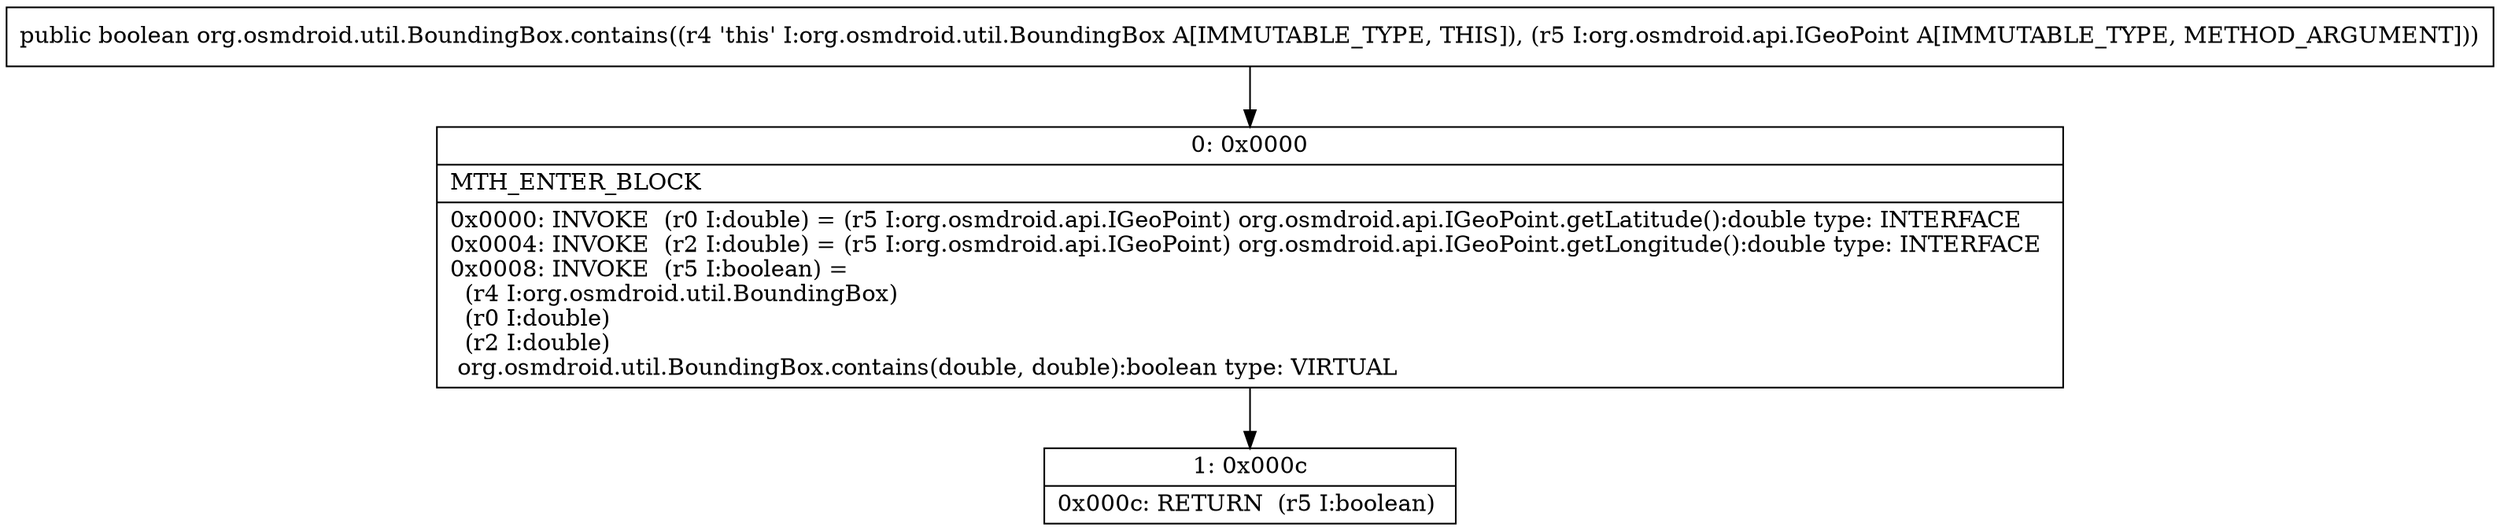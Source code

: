digraph "CFG fororg.osmdroid.util.BoundingBox.contains(Lorg\/osmdroid\/api\/IGeoPoint;)Z" {
Node_0 [shape=record,label="{0\:\ 0x0000|MTH_ENTER_BLOCK\l|0x0000: INVOKE  (r0 I:double) = (r5 I:org.osmdroid.api.IGeoPoint) org.osmdroid.api.IGeoPoint.getLatitude():double type: INTERFACE \l0x0004: INVOKE  (r2 I:double) = (r5 I:org.osmdroid.api.IGeoPoint) org.osmdroid.api.IGeoPoint.getLongitude():double type: INTERFACE \l0x0008: INVOKE  (r5 I:boolean) = \l  (r4 I:org.osmdroid.util.BoundingBox)\l  (r0 I:double)\l  (r2 I:double)\l org.osmdroid.util.BoundingBox.contains(double, double):boolean type: VIRTUAL \l}"];
Node_1 [shape=record,label="{1\:\ 0x000c|0x000c: RETURN  (r5 I:boolean) \l}"];
MethodNode[shape=record,label="{public boolean org.osmdroid.util.BoundingBox.contains((r4 'this' I:org.osmdroid.util.BoundingBox A[IMMUTABLE_TYPE, THIS]), (r5 I:org.osmdroid.api.IGeoPoint A[IMMUTABLE_TYPE, METHOD_ARGUMENT])) }"];
MethodNode -> Node_0;
Node_0 -> Node_1;
}

